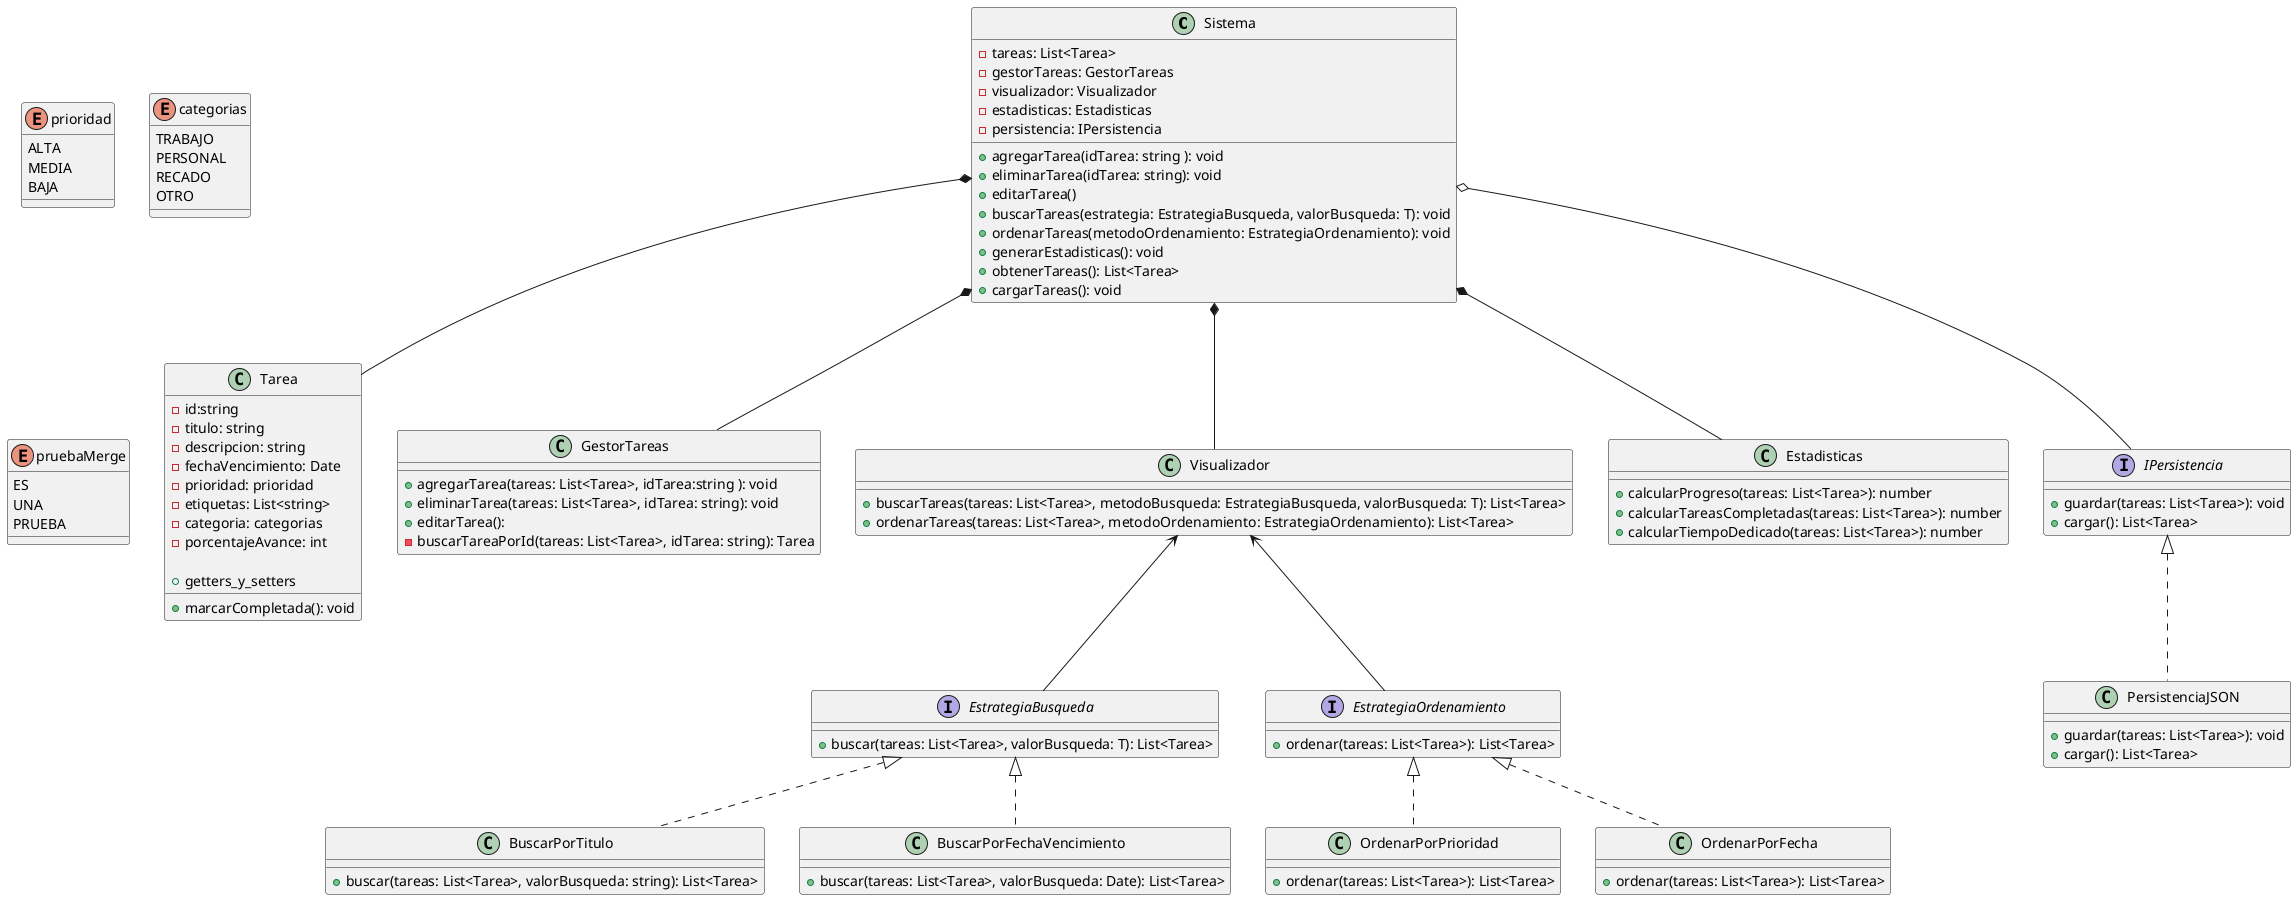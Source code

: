 @startuml TODO_app
' Definición de clases
class Sistema {
  - tareas: List<Tarea>
  - gestorTareas: GestorTareas
  - visualizador: Visualizador
  - estadisticas: Estadisticas
  - persistencia: IPersistencia
  + agregarTarea(idTarea: string ): void
  + eliminarTarea(idTarea: string): void
  + editarTarea()
  + buscarTareas(estrategia: EstrategiaBusqueda, valorBusqueda: T): void
  + ordenarTareas(metodoOrdenamiento: EstrategiaOrdenamiento): void
  + generarEstadisticas(): void
  + obtenerTareas(): List<Tarea>
  + cargarTareas(): void
}


class Tarea {
  -id:string
  - titulo: string
  - descripcion: string
  - fechaVencimiento: Date
  - prioridad: prioridad
  - etiquetas: List<string>
  - categoria: categorias
  - porcentajeAvance: int
  
  + getters_y_setters
  + marcarCompletada(): void
}

class GestorTareas {
  + agregarTarea(tareas: List<Tarea>, idTarea:string ): void
  + eliminarTarea(tareas: List<Tarea>, idTarea: string): void
  + editarTarea(): 
  - buscarTareaPorId(tareas: List<Tarea>, idTarea: string): Tarea
}


class Visualizador {
  + buscarTareas(tareas: List<Tarea>, metodoBusqueda: EstrategiaBusqueda, valorBusqueda: T): List<Tarea>
  + ordenarTareas(tareas: List<Tarea>, metodoOrdenamiento: EstrategiaOrdenamiento): List<Tarea>
}


interface EstrategiaBusqueda {
  + buscar(tareas: List<Tarea>, valorBusqueda: T): List<Tarea>
}

class BuscarPorTitulo implements EstrategiaBusqueda {
  + buscar(tareas: List<Tarea>, valorBusqueda: string): List<Tarea>
}

class BuscarPorFechaVencimiento implements EstrategiaBusqueda {
  + buscar(tareas: List<Tarea>, valorBusqueda: Date): List<Tarea>
}

interface EstrategiaOrdenamiento {
  + ordenar(tareas: List<Tarea>): List<Tarea>
}

class OrdenarPorPrioridad implements EstrategiaOrdenamiento {
  + ordenar(tareas: List<Tarea>): List<Tarea>
}

class OrdenarPorFecha implements EstrategiaOrdenamiento {
  + ordenar(tareas: List<Tarea>): List<Tarea>
}

class Estadisticas {
  + calcularProgreso(tareas: List<Tarea>): number
  + calcularTareasCompletadas(tareas: List<Tarea>): number
  + calcularTiempoDedicado(tareas: List<Tarea>): number
}

interface IPersistencia {
  + guardar(tareas: List<Tarea>): void
  + cargar(): List<Tarea>
}

class PersistenciaJSON implements IPersistencia {
  + guardar(tareas: List<Tarea>): void
  + cargar(): List<Tarea>
}

'ENUM
enum prioridad{
  ALTA
    MEDIA
    BAJA
  }
  enum categorias{
    TRABAJO
    PERSONAL
    RECADO
    OTRO
  }

 enum pruebaMerge{
    ES 
    UNA  
    PRUEBA  
  }

  ' Relaciones
  Sistema *-- Tarea
  Sistema *-- GestorTareas
  Sistema *-- Visualizador
  Sistema *-- Estadisticas
  Sistema o-- IPersistencia

  Visualizador <-- EstrategiaBusqueda
  Visualizador <-- EstrategiaOrdenamiento

  @enduml